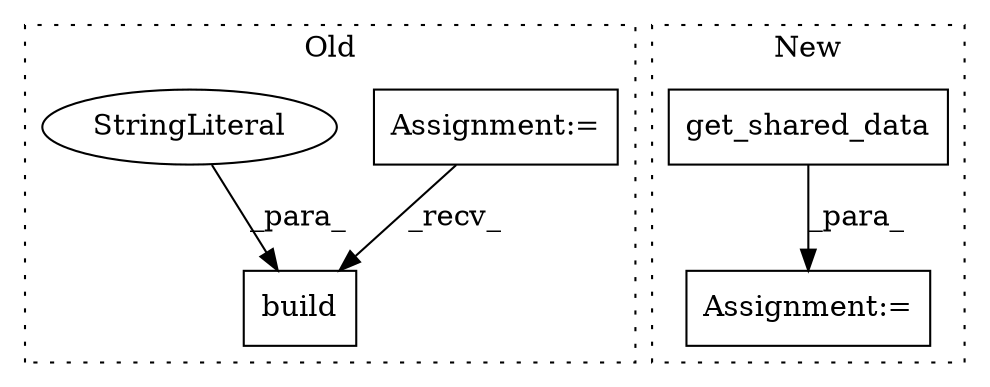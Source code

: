 digraph G {
subgraph cluster0 {
1 [label="build" a="32" s="13885,13895" l="6,1" shape="box"];
4 [label="Assignment:=" a="7" s="12805" l="19" shape="box"];
5 [label="StringLiteral" a="45" s="13891" l="4" shape="ellipse"];
label = "Old";
style="dotted";
}
subgraph cluster1 {
2 [label="get_shared_data" a="32" s="12672,12695" l="16,1" shape="box"];
3 [label="Assignment:=" a="7" s="12666" l="1" shape="box"];
label = "New";
style="dotted";
}
2 -> 3 [label="_para_"];
4 -> 1 [label="_recv_"];
5 -> 1 [label="_para_"];
}